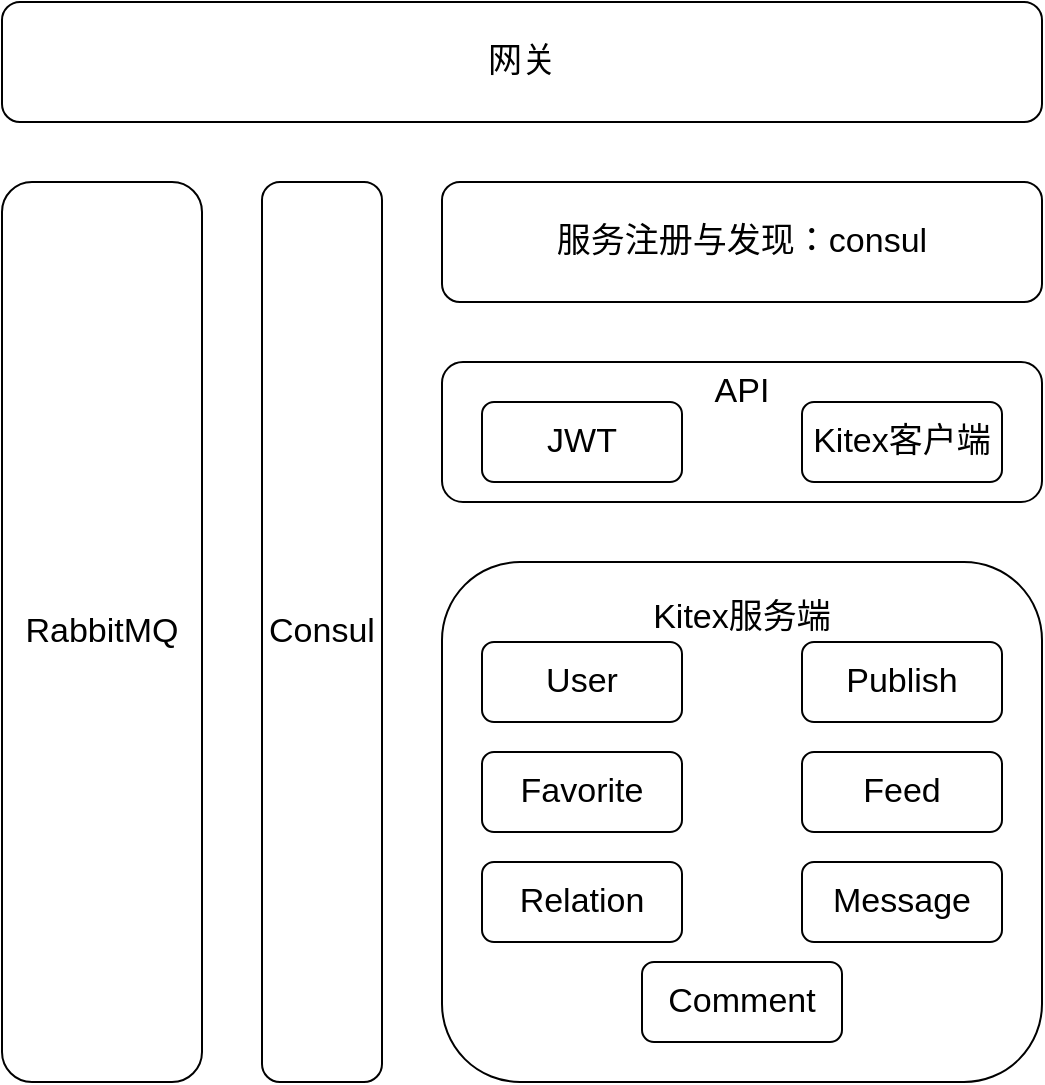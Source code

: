 <mxfile version="21.7.2" type="github">
  <diagram name="第 1 页" id="Sx_QgxzTAHvO5nQUL6J-">
    <mxGraphModel dx="1207" dy="687" grid="1" gridSize="10" guides="1" tooltips="1" connect="1" arrows="1" fold="1" page="1" pageScale="1" pageWidth="827" pageHeight="1169" math="0" shadow="0">
      <root>
        <mxCell id="0" />
        <mxCell id="1" parent="0" />
        <mxCell id="U1CYbbYPHP6qleJ2mfHF-2" value="网关" style="rounded=1;whiteSpace=wrap;html=1;fillColor=none;fontSize=17;" parent="1" vertex="1">
          <mxGeometry x="80" y="60" width="520" height="60" as="geometry" />
        </mxCell>
        <mxCell id="U1CYbbYPHP6qleJ2mfHF-3" value="服务注册与发现：consul" style="rounded=1;whiteSpace=wrap;html=1;fillColor=none;fontSize=17;" parent="1" vertex="1">
          <mxGeometry x="300" y="150" width="300" height="60" as="geometry" />
        </mxCell>
        <mxCell id="U1CYbbYPHP6qleJ2mfHF-4" value="API&lt;br style=&quot;font-size: 17px;&quot;&gt;&lt;br style=&quot;font-size: 17px;&quot;&gt;&lt;br style=&quot;font-size: 17px;&quot;&gt;" style="rounded=1;whiteSpace=wrap;html=1;fillColor=none;fontSize=17;" parent="1" vertex="1">
          <mxGeometry x="300" y="240" width="300" height="70" as="geometry" />
        </mxCell>
        <mxCell id="U1CYbbYPHP6qleJ2mfHF-5" value="JWT" style="rounded=1;whiteSpace=wrap;html=1;fillColor=none;fontSize=17;" parent="1" vertex="1">
          <mxGeometry x="320" y="260" width="100" height="40" as="geometry" />
        </mxCell>
        <mxCell id="U1CYbbYPHP6qleJ2mfHF-7" value="Kitex客户端" style="rounded=1;whiteSpace=wrap;html=1;fillColor=none;fontSize=17;" parent="1" vertex="1">
          <mxGeometry x="480" y="260" width="100" height="40" as="geometry" />
        </mxCell>
        <mxCell id="U1CYbbYPHP6qleJ2mfHF-8" value="Kitex服务端&lt;br style=&quot;font-size: 17px;&quot;&gt;&lt;br style=&quot;font-size: 17px;&quot;&gt;&lt;br style=&quot;font-size: 17px;&quot;&gt;&lt;br style=&quot;font-size: 17px;&quot;&gt;&lt;br style=&quot;font-size: 17px;&quot;&gt;&lt;br style=&quot;font-size: 17px;&quot;&gt;&lt;br style=&quot;font-size: 17px;&quot;&gt;&lt;br style=&quot;font-size: 17px;&quot;&gt;&lt;br style=&quot;font-size: 17px;&quot;&gt;&lt;br style=&quot;font-size: 17px;&quot;&gt;&lt;br style=&quot;font-size: 17px;&quot;&gt;" style="rounded=1;whiteSpace=wrap;html=1;fillColor=none;fontSize=17;" parent="1" vertex="1">
          <mxGeometry x="300" y="340" width="300" height="260" as="geometry" />
        </mxCell>
        <mxCell id="U1CYbbYPHP6qleJ2mfHF-9" value="User" style="rounded=1;whiteSpace=wrap;html=1;fillColor=none;fontSize=17;" parent="1" vertex="1">
          <mxGeometry x="320" y="380" width="100" height="40" as="geometry" />
        </mxCell>
        <mxCell id="U1CYbbYPHP6qleJ2mfHF-10" value="Publish" style="rounded=1;whiteSpace=wrap;html=1;fillColor=none;fontSize=17;" parent="1" vertex="1">
          <mxGeometry x="480" y="380" width="100" height="40" as="geometry" />
        </mxCell>
        <mxCell id="U1CYbbYPHP6qleJ2mfHF-11" value="Favorite" style="rounded=1;whiteSpace=wrap;html=1;fillColor=none;fontSize=17;" parent="1" vertex="1">
          <mxGeometry x="320" y="435" width="100" height="40" as="geometry" />
        </mxCell>
        <mxCell id="U1CYbbYPHP6qleJ2mfHF-13" value="Feed" style="rounded=1;whiteSpace=wrap;html=1;fillColor=none;fontSize=17;" parent="1" vertex="1">
          <mxGeometry x="480" y="435" width="100" height="40" as="geometry" />
        </mxCell>
        <mxCell id="U1CYbbYPHP6qleJ2mfHF-14" value="Relation" style="rounded=1;whiteSpace=wrap;html=1;fillColor=none;fontSize=17;" parent="1" vertex="1">
          <mxGeometry x="320" y="490" width="100" height="40" as="geometry" />
        </mxCell>
        <mxCell id="U1CYbbYPHP6qleJ2mfHF-15" value="Message" style="rounded=1;whiteSpace=wrap;html=1;fillColor=none;fontSize=17;" parent="1" vertex="1">
          <mxGeometry x="480" y="490" width="100" height="40" as="geometry" />
        </mxCell>
        <mxCell id="U1CYbbYPHP6qleJ2mfHF-16" value="Comment" style="rounded=1;whiteSpace=wrap;html=1;fillColor=none;fontSize=17;" parent="1" vertex="1">
          <mxGeometry x="400" y="540" width="100" height="40" as="geometry" />
        </mxCell>
        <mxCell id="U1CYbbYPHP6qleJ2mfHF-18" value="Consul" style="rounded=1;whiteSpace=wrap;html=1;fillColor=none;fontSize=17;" parent="1" vertex="1">
          <mxGeometry x="210" y="150" width="60" height="450" as="geometry" />
        </mxCell>
        <mxCell id="U1CYbbYPHP6qleJ2mfHF-19" value="RabbitMQ" style="rounded=1;whiteSpace=wrap;html=1;fillColor=none;fontSize=17;" parent="1" vertex="1">
          <mxGeometry x="80" y="150" width="100" height="450" as="geometry" />
        </mxCell>
      </root>
    </mxGraphModel>
  </diagram>
</mxfile>
